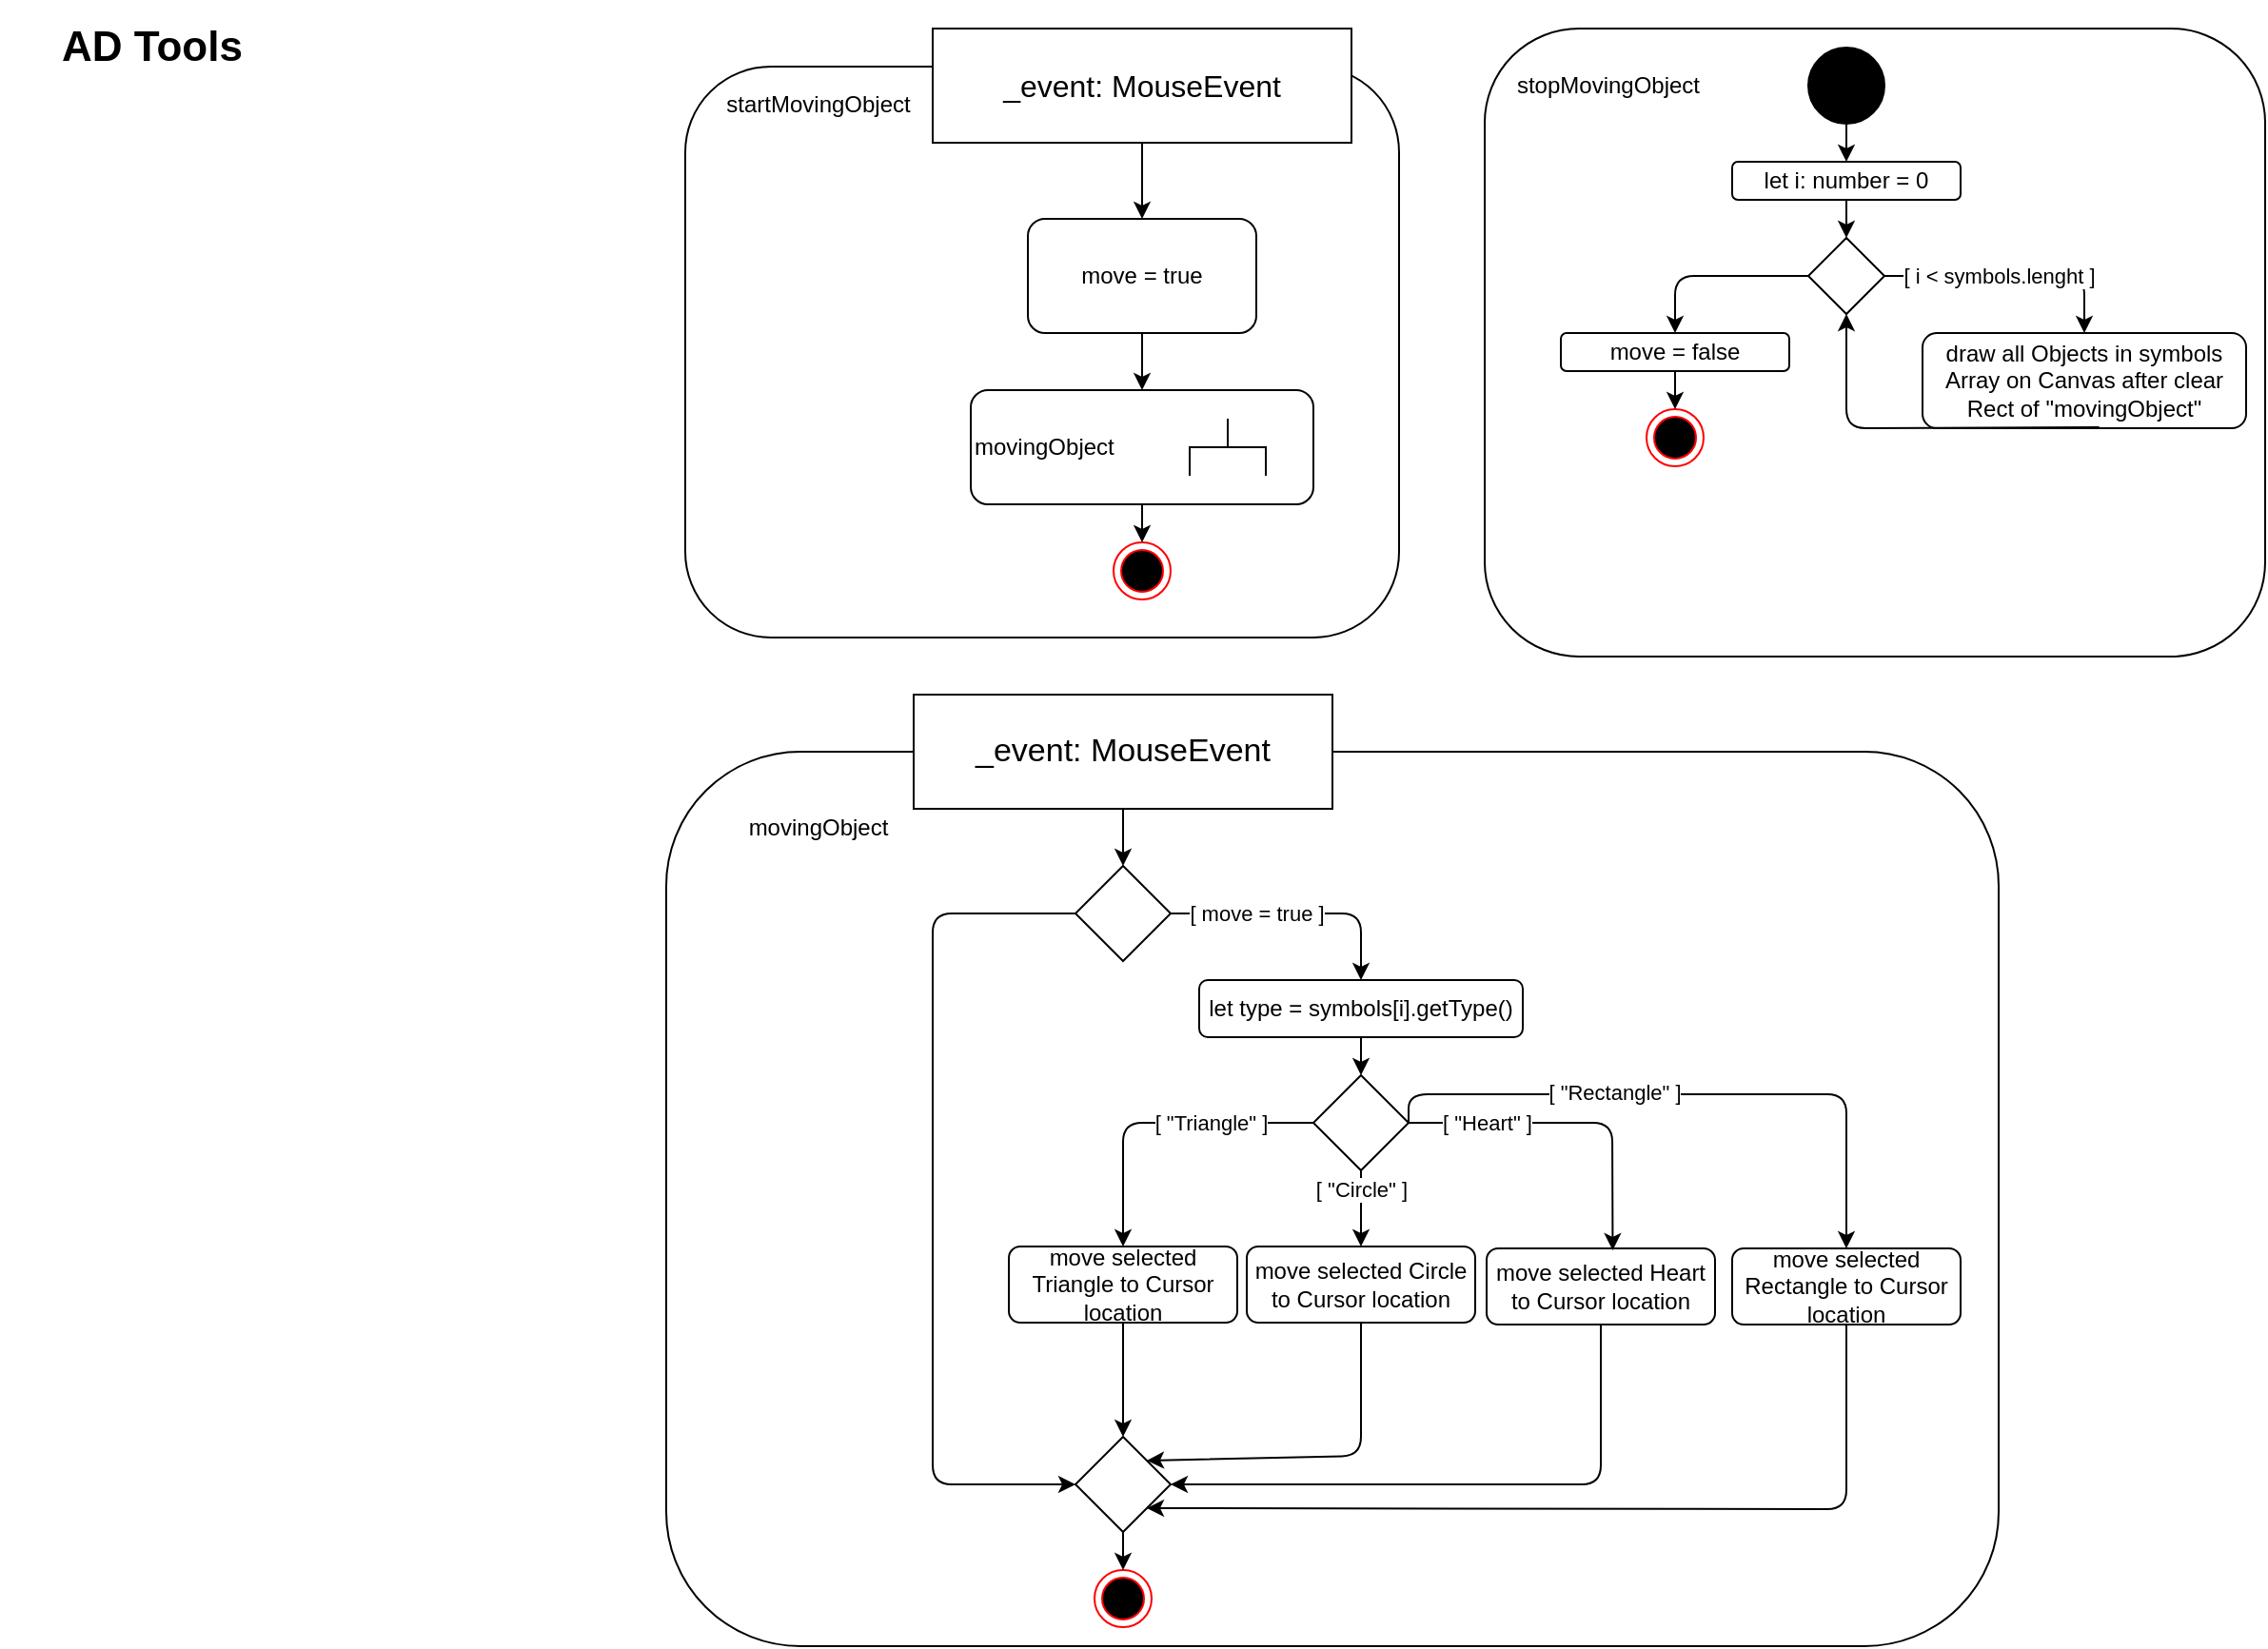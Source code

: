 <mxfile version="13.5.7" type="device"><diagram id="O4TPGD11PYBisS6uVY5E" name="Page-1"><mxGraphModel dx="2030" dy="1174" grid="1" gridSize="10" guides="1" tooltips="1" connect="1" arrows="1" fold="1" page="1" pageScale="1" pageWidth="1600" pageHeight="900" math="0" shadow="0"><root><mxCell id="0"/><mxCell id="1" parent="0"/><mxCell id="fygQl5Pk3AIFg7a2mbuU-2" value="&lt;font style=&quot;font-size: 22px&quot;&gt;&lt;b&gt;AD Tools&lt;/b&gt;&lt;/font&gt;" style="text;html=1;strokeColor=none;fillColor=none;align=center;verticalAlign=middle;whiteSpace=wrap;rounded=0;" vertex="1" parent="1"><mxGeometry x="10" y="10" width="160" height="50" as="geometry"/></mxCell><mxCell id="fygQl5Pk3AIFg7a2mbuU-3" value="" style="rounded=1;whiteSpace=wrap;html=1;fillColor=#ffffff;align=left;" vertex="1" parent="1"><mxGeometry x="370" y="45" width="375" height="300" as="geometry"/></mxCell><mxCell id="fygQl5Pk3AIFg7a2mbuU-4" value="&lt;font style=&quot;font-size: 16px&quot;&gt;_event: MouseEvent&lt;/font&gt;" style="rounded=0;whiteSpace=wrap;html=1;fillColor=#ffffff;align=center;" vertex="1" parent="1"><mxGeometry x="500" y="25" width="220" height="60" as="geometry"/></mxCell><mxCell id="fygQl5Pk3AIFg7a2mbuU-5" value="move = true" style="rounded=1;whiteSpace=wrap;html=1;fillColor=#ffffff;align=center;" vertex="1" parent="1"><mxGeometry x="550" y="125" width="120" height="60" as="geometry"/></mxCell><mxCell id="fygQl5Pk3AIFg7a2mbuU-6" value="" style="endArrow=classic;html=1;entryX=0.5;entryY=0;entryDx=0;entryDy=0;exitX=0.5;exitY=1;exitDx=0;exitDy=0;" edge="1" parent="1" source="fygQl5Pk3AIFg7a2mbuU-4" target="fygQl5Pk3AIFg7a2mbuU-5"><mxGeometry width="50" height="50" relative="1" as="geometry"><mxPoint x="800" y="235" as="sourcePoint"/><mxPoint x="850" y="185" as="targetPoint"/></mxGeometry></mxCell><mxCell id="fygQl5Pk3AIFg7a2mbuU-7" value="movingObject" style="rounded=1;whiteSpace=wrap;html=1;fillColor=#ffffff;align=left;" vertex="1" parent="1"><mxGeometry x="520" y="215" width="180" height="60" as="geometry"/></mxCell><mxCell id="fygQl5Pk3AIFg7a2mbuU-8" value="" style="html=1;shape=mxgraph.flowchart.annotation_2;align=left;labelPosition=right;fillColor=#ffffff;rotation=90;" vertex="1" parent="1"><mxGeometry x="640" y="225" width="30" height="40" as="geometry"/></mxCell><mxCell id="fygQl5Pk3AIFg7a2mbuU-9" value="" style="ellipse;html=1;shape=endState;fillColor=#000000;strokeColor=#ff0000;align=left;" vertex="1" parent="1"><mxGeometry x="595" y="295" width="30" height="30" as="geometry"/></mxCell><mxCell id="fygQl5Pk3AIFg7a2mbuU-10" value="" style="endArrow=classic;html=1;entryX=0.5;entryY=0;entryDx=0;entryDy=0;exitX=0.5;exitY=1;exitDx=0;exitDy=0;" edge="1" parent="1" source="fygQl5Pk3AIFg7a2mbuU-5" target="fygQl5Pk3AIFg7a2mbuU-7"><mxGeometry width="50" height="50" relative="1" as="geometry"><mxPoint x="870" y="135" as="sourcePoint"/><mxPoint x="920" y="85" as="targetPoint"/></mxGeometry></mxCell><mxCell id="fygQl5Pk3AIFg7a2mbuU-11" value="" style="endArrow=classic;html=1;entryX=0.5;entryY=0;entryDx=0;entryDy=0;exitX=0.5;exitY=1;exitDx=0;exitDy=0;" edge="1" parent="1" source="fygQl5Pk3AIFg7a2mbuU-7" target="fygQl5Pk3AIFg7a2mbuU-9"><mxGeometry width="50" height="50" relative="1" as="geometry"><mxPoint x="870" y="135" as="sourcePoint"/><mxPoint x="920" y="85" as="targetPoint"/></mxGeometry></mxCell><mxCell id="fygQl5Pk3AIFg7a2mbuU-12" value="startMovingObject" style="text;html=1;strokeColor=none;fillColor=none;align=center;verticalAlign=middle;whiteSpace=wrap;rounded=0;" vertex="1" parent="1"><mxGeometry x="390" y="55" width="100" height="20" as="geometry"/></mxCell><mxCell id="fygQl5Pk3AIFg7a2mbuU-13" value="" style="rounded=1;whiteSpace=wrap;html=1;fillColor=#ffffff;align=left;" vertex="1" parent="1"><mxGeometry x="790" y="25" width="410" height="330" as="geometry"/></mxCell><mxCell id="fygQl5Pk3AIFg7a2mbuU-16" value="" style="endArrow=classic;html=1;entryX=0.5;entryY=0;entryDx=0;entryDy=0;exitX=0.5;exitY=1;exitDx=0;exitDy=0;" edge="1" parent="1"><mxGeometry width="50" height="50" relative="1" as="geometry"><mxPoint x="980" y="65" as="sourcePoint"/><mxPoint x="980.0" y="95" as="targetPoint"/></mxGeometry></mxCell><mxCell id="fygQl5Pk3AIFg7a2mbuU-17" value="" style="ellipse;html=1;shape=endState;fillColor=#000000;strokeColor=#ff0000;align=left;" vertex="1" parent="1"><mxGeometry x="875" y="225" width="30" height="30" as="geometry"/></mxCell><mxCell id="fygQl5Pk3AIFg7a2mbuU-19" value="stopMovingObject" style="text;html=1;strokeColor=none;fillColor=none;align=center;verticalAlign=middle;whiteSpace=wrap;rounded=0;" vertex="1" parent="1"><mxGeometry x="800" y="45" width="110" height="20" as="geometry"/></mxCell><mxCell id="fygQl5Pk3AIFg7a2mbuU-20" value="" style="ellipse;whiteSpace=wrap;html=1;aspect=fixed;fillColor=#000000;" vertex="1" parent="1"><mxGeometry x="960" y="35" width="40" height="40" as="geometry"/></mxCell><mxCell id="fygQl5Pk3AIFg7a2mbuU-22" value="" style="rhombus;whiteSpace=wrap;html=1;" vertex="1" parent="1"><mxGeometry x="960" y="135" width="40" height="40" as="geometry"/></mxCell><mxCell id="fygQl5Pk3AIFg7a2mbuU-23" value="draw all Objects in symbols Array on Canvas after clear Rect of &quot;movingObject&quot;" style="rounded=1;whiteSpace=wrap;html=1;fillColor=#ffffff;" vertex="1" parent="1"><mxGeometry x="1020" y="185" width="170" height="50" as="geometry"/></mxCell><mxCell id="fygQl5Pk3AIFg7a2mbuU-24" value="" style="endArrow=classic;html=1;entryX=0.5;entryY=0;entryDx=0;entryDy=0;exitX=1;exitY=0.5;exitDx=0;exitDy=0;" edge="1" parent="1" source="fygQl5Pk3AIFg7a2mbuU-22" target="fygQl5Pk3AIFg7a2mbuU-23"><mxGeometry width="50" height="50" relative="1" as="geometry"><mxPoint x="890" y="325" as="sourcePoint"/><mxPoint x="940" y="275" as="targetPoint"/><Array as="points"><mxPoint x="1105" y="155"/></Array></mxGeometry></mxCell><mxCell id="fygQl5Pk3AIFg7a2mbuU-25" value="[ i &amp;lt; symbols.lenght ]" style="edgeLabel;html=1;align=center;verticalAlign=middle;resizable=0;points=[];" vertex="1" connectable="0" parent="fygQl5Pk3AIFg7a2mbuU-24"><mxGeometry x="-0.379" y="-3" relative="1" as="geometry"><mxPoint x="17.93" y="-3" as="offset"/></mxGeometry></mxCell><mxCell id="fygQl5Pk3AIFg7a2mbuU-26" value="let i: number = 0" style="rounded=1;whiteSpace=wrap;html=1;fillColor=#ffffff;" vertex="1" parent="1"><mxGeometry x="920" y="95" width="120" height="20" as="geometry"/></mxCell><mxCell id="fygQl5Pk3AIFg7a2mbuU-27" value="" style="endArrow=classic;html=1;entryX=0.5;entryY=0;entryDx=0;entryDy=0;exitX=0.5;exitY=1;exitDx=0;exitDy=0;" edge="1" parent="1" source="fygQl5Pk3AIFg7a2mbuU-26" target="fygQl5Pk3AIFg7a2mbuU-22"><mxGeometry width="50" height="50" relative="1" as="geometry"><mxPoint x="890" y="305" as="sourcePoint"/><mxPoint x="940" y="255" as="targetPoint"/></mxGeometry></mxCell><mxCell id="fygQl5Pk3AIFg7a2mbuU-28" value="" style="endArrow=classic;html=1;entryX=0.5;entryY=1;entryDx=0;entryDy=0;exitX=0.546;exitY=0.991;exitDx=0;exitDy=0;exitPerimeter=0;" edge="1" parent="1" source="fygQl5Pk3AIFg7a2mbuU-23" target="fygQl5Pk3AIFg7a2mbuU-22"><mxGeometry width="50" height="50" relative="1" as="geometry"><mxPoint x="890" y="305" as="sourcePoint"/><mxPoint x="940" y="255" as="targetPoint"/><Array as="points"><mxPoint x="980" y="235"/></Array></mxGeometry></mxCell><mxCell id="fygQl5Pk3AIFg7a2mbuU-30" value="move = false" style="rounded=1;whiteSpace=wrap;html=1;fillColor=#ffffff;" vertex="1" parent="1"><mxGeometry x="830" y="185" width="120" height="20" as="geometry"/></mxCell><mxCell id="fygQl5Pk3AIFg7a2mbuU-31" value="" style="endArrow=classic;html=1;entryX=0.5;entryY=0;entryDx=0;entryDy=0;exitX=0;exitY=0.5;exitDx=0;exitDy=0;" edge="1" parent="1" source="fygQl5Pk3AIFg7a2mbuU-22" target="fygQl5Pk3AIFg7a2mbuU-30"><mxGeometry width="50" height="50" relative="1" as="geometry"><mxPoint x="890" y="305" as="sourcePoint"/><mxPoint x="940" y="255" as="targetPoint"/><Array as="points"><mxPoint x="890" y="155"/></Array></mxGeometry></mxCell><mxCell id="fygQl5Pk3AIFg7a2mbuU-32" value="" style="endArrow=classic;html=1;entryX=0.5;entryY=0;entryDx=0;entryDy=0;exitX=0.5;exitY=1;exitDx=0;exitDy=0;" edge="1" parent="1" source="fygQl5Pk3AIFg7a2mbuU-30" target="fygQl5Pk3AIFg7a2mbuU-17"><mxGeometry width="50" height="50" relative="1" as="geometry"><mxPoint x="890" y="305" as="sourcePoint"/><mxPoint x="940" y="255" as="targetPoint"/></mxGeometry></mxCell><mxCell id="fygQl5Pk3AIFg7a2mbuU-33" value="" style="rounded=1;whiteSpace=wrap;html=1;fillColor=#ffffff;" vertex="1" parent="1"><mxGeometry x="360" y="405" width="700" height="470" as="geometry"/></mxCell><mxCell id="fygQl5Pk3AIFg7a2mbuU-34" value="movingObject" style="text;html=1;strokeColor=none;fillColor=none;align=center;verticalAlign=middle;whiteSpace=wrap;rounded=0;" vertex="1" parent="1"><mxGeometry x="390" y="435" width="100" height="20" as="geometry"/></mxCell><mxCell id="fygQl5Pk3AIFg7a2mbuU-35" value="&lt;font style=&quot;font-size: 17px&quot;&gt;_event: MouseEvent&lt;/font&gt;" style="rounded=0;whiteSpace=wrap;html=1;fillColor=#ffffff;" vertex="1" parent="1"><mxGeometry x="490" y="375" width="220" height="60" as="geometry"/></mxCell><mxCell id="fygQl5Pk3AIFg7a2mbuU-36" value="" style="rhombus;whiteSpace=wrap;html=1;fillColor=#ffffff;" vertex="1" parent="1"><mxGeometry x="575" y="465" width="50" height="50" as="geometry"/></mxCell><mxCell id="fygQl5Pk3AIFg7a2mbuU-37" value="" style="endArrow=classic;html=1;entryX=0.5;entryY=0;entryDx=0;entryDy=0;exitX=0.5;exitY=1;exitDx=0;exitDy=0;" edge="1" parent="1" source="fygQl5Pk3AIFg7a2mbuU-35" target="fygQl5Pk3AIFg7a2mbuU-36"><mxGeometry width="50" height="50" relative="1" as="geometry"><mxPoint x="330" y="825" as="sourcePoint"/><mxPoint x="380" y="775" as="targetPoint"/></mxGeometry></mxCell><mxCell id="fygQl5Pk3AIFg7a2mbuU-38" value="let type = symbols[i].getType()" style="rounded=1;whiteSpace=wrap;html=1;fillColor=#ffffff;" vertex="1" parent="1"><mxGeometry x="640" y="525" width="170" height="30" as="geometry"/></mxCell><mxCell id="fygQl5Pk3AIFg7a2mbuU-39" value="" style="endArrow=classic;html=1;entryX=0.5;entryY=0;entryDx=0;entryDy=0;exitX=1;exitY=0.5;exitDx=0;exitDy=0;" edge="1" parent="1" source="fygQl5Pk3AIFg7a2mbuU-36" target="fygQl5Pk3AIFg7a2mbuU-38"><mxGeometry width="50" height="50" relative="1" as="geometry"><mxPoint x="460" y="735" as="sourcePoint"/><mxPoint x="510" y="685" as="targetPoint"/><Array as="points"><mxPoint x="725" y="490"/></Array></mxGeometry></mxCell><mxCell id="fygQl5Pk3AIFg7a2mbuU-62" value="[ move = true ]" style="edgeLabel;html=1;align=center;verticalAlign=middle;resizable=0;points=[];" vertex="1" connectable="0" parent="fygQl5Pk3AIFg7a2mbuU-39"><mxGeometry x="-0.393" y="-2" relative="1" as="geometry"><mxPoint x="4.17" y="-2" as="offset"/></mxGeometry></mxCell><mxCell id="fygQl5Pk3AIFg7a2mbuU-40" value="" style="rhombus;whiteSpace=wrap;html=1;fillColor=#ffffff;" vertex="1" parent="1"><mxGeometry x="700" y="575" width="50" height="50" as="geometry"/></mxCell><mxCell id="fygQl5Pk3AIFg7a2mbuU-41" value="" style="endArrow=classic;html=1;entryX=0.5;entryY=0;entryDx=0;entryDy=0;exitX=0.5;exitY=1;exitDx=0;exitDy=0;" edge="1" parent="1" source="fygQl5Pk3AIFg7a2mbuU-38" target="fygQl5Pk3AIFg7a2mbuU-40"><mxGeometry width="50" height="50" relative="1" as="geometry"><mxPoint x="680" y="685" as="sourcePoint"/><mxPoint x="730" y="635" as="targetPoint"/></mxGeometry></mxCell><mxCell id="fygQl5Pk3AIFg7a2mbuU-42" value="move selected Triangle to Cursor location" style="rounded=1;whiteSpace=wrap;html=1;fillColor=#ffffff;" vertex="1" parent="1"><mxGeometry x="540" y="665" width="120" height="40" as="geometry"/></mxCell><mxCell id="fygQl5Pk3AIFg7a2mbuU-43" value="" style="endArrow=classic;html=1;entryX=0.5;entryY=0;entryDx=0;entryDy=0;exitX=0;exitY=0.5;exitDx=0;exitDy=0;" edge="1" parent="1" source="fygQl5Pk3AIFg7a2mbuU-40" target="fygQl5Pk3AIFg7a2mbuU-42"><mxGeometry width="50" height="50" relative="1" as="geometry"><mxPoint x="690" y="675" as="sourcePoint"/><mxPoint x="740" y="625" as="targetPoint"/><Array as="points"><mxPoint x="600" y="600"/></Array></mxGeometry></mxCell><mxCell id="fygQl5Pk3AIFg7a2mbuU-44" value="[ &quot;Triangle&quot; ]" style="edgeLabel;html=1;align=center;verticalAlign=middle;resizable=0;points=[];" vertex="1" connectable="0" parent="fygQl5Pk3AIFg7a2mbuU-43"><mxGeometry x="-0.43" y="1" relative="1" as="geometry"><mxPoint x="-7.24" y="-1" as="offset"/></mxGeometry></mxCell><mxCell id="fygQl5Pk3AIFg7a2mbuU-45" value="move selected Circle to Cursor location" style="rounded=1;whiteSpace=wrap;html=1;fillColor=#ffffff;" vertex="1" parent="1"><mxGeometry x="665" y="665" width="120" height="40" as="geometry"/></mxCell><mxCell id="fygQl5Pk3AIFg7a2mbuU-46" value="" style="endArrow=classic;html=1;entryX=0.5;entryY=0;entryDx=0;entryDy=0;exitX=0.5;exitY=1;exitDx=0;exitDy=0;" edge="1" parent="1" source="fygQl5Pk3AIFg7a2mbuU-40" target="fygQl5Pk3AIFg7a2mbuU-45"><mxGeometry width="50" height="50" relative="1" as="geometry"><mxPoint x="790" y="705" as="sourcePoint"/><mxPoint x="840" y="655" as="targetPoint"/></mxGeometry></mxCell><mxCell id="fygQl5Pk3AIFg7a2mbuU-47" value="[ &quot;Circle&quot; ]" style="edgeLabel;html=1;align=center;verticalAlign=middle;resizable=0;points=[];" vertex="1" connectable="0" parent="fygQl5Pk3AIFg7a2mbuU-46"><mxGeometry x="-0.522" y="-1" relative="1" as="geometry"><mxPoint x="1" y="0.34" as="offset"/></mxGeometry></mxCell><mxCell id="fygQl5Pk3AIFg7a2mbuU-48" value="move selected Heart to Cursor location" style="rounded=1;whiteSpace=wrap;html=1;fillColor=#ffffff;" vertex="1" parent="1"><mxGeometry x="791" y="666" width="120" height="40" as="geometry"/></mxCell><mxCell id="fygQl5Pk3AIFg7a2mbuU-49" value="" style="endArrow=classic;html=1;entryX=0.552;entryY=0.024;entryDx=0;entryDy=0;entryPerimeter=0;exitX=1;exitY=0.5;exitDx=0;exitDy=0;" edge="1" parent="1" source="fygQl5Pk3AIFg7a2mbuU-40" target="fygQl5Pk3AIFg7a2mbuU-48"><mxGeometry width="50" height="50" relative="1" as="geometry"><mxPoint x="790" y="705" as="sourcePoint"/><mxPoint x="840" y="655" as="targetPoint"/><Array as="points"><mxPoint x="857" y="600"/></Array></mxGeometry></mxCell><mxCell id="fygQl5Pk3AIFg7a2mbuU-50" value="[ &quot;Heart&quot; ]" style="edgeLabel;html=1;align=center;verticalAlign=middle;resizable=0;points=[];" vertex="1" connectable="0" parent="fygQl5Pk3AIFg7a2mbuU-49"><mxGeometry x="-0.607" y="1" relative="1" as="geometry"><mxPoint x="6.52" y="1" as="offset"/></mxGeometry></mxCell><mxCell id="fygQl5Pk3AIFg7a2mbuU-51" value="move selected Rectangle to Cursor location" style="rounded=1;whiteSpace=wrap;html=1;fillColor=#ffffff;" vertex="1" parent="1"><mxGeometry x="920" y="666" width="120" height="40" as="geometry"/></mxCell><mxCell id="fygQl5Pk3AIFg7a2mbuU-52" value="" style="endArrow=classic;html=1;entryX=0.5;entryY=0;entryDx=0;entryDy=0;exitX=1;exitY=0.5;exitDx=0;exitDy=0;" edge="1" parent="1" source="fygQl5Pk3AIFg7a2mbuU-40" target="fygQl5Pk3AIFg7a2mbuU-51"><mxGeometry width="50" height="50" relative="1" as="geometry"><mxPoint x="790" y="685" as="sourcePoint"/><mxPoint x="840" y="635" as="targetPoint"/><Array as="points"><mxPoint x="750" y="585"/><mxPoint x="980" y="585"/></Array></mxGeometry></mxCell><mxCell id="fygQl5Pk3AIFg7a2mbuU-53" value="[ &quot;Rectangle&quot; ]" style="edgeLabel;html=1;align=center;verticalAlign=middle;resizable=0;points=[];" vertex="1" connectable="0" parent="fygQl5Pk3AIFg7a2mbuU-52"><mxGeometry x="-0.244" y="1" relative="1" as="geometry"><mxPoint as="offset"/></mxGeometry></mxCell><mxCell id="fygQl5Pk3AIFg7a2mbuU-54" value="" style="rhombus;whiteSpace=wrap;html=1;fillColor=#ffffff;" vertex="1" parent="1"><mxGeometry x="575" y="765" width="50" height="50" as="geometry"/></mxCell><mxCell id="fygQl5Pk3AIFg7a2mbuU-55" value="" style="endArrow=classic;html=1;entryX=0.5;entryY=0;entryDx=0;entryDy=0;exitX=0.5;exitY=1;exitDx=0;exitDy=0;" edge="1" parent="1" source="fygQl5Pk3AIFg7a2mbuU-42" target="fygQl5Pk3AIFg7a2mbuU-54"><mxGeometry width="50" height="50" relative="1" as="geometry"><mxPoint x="770" y="735" as="sourcePoint"/><mxPoint x="820" y="685" as="targetPoint"/></mxGeometry></mxCell><mxCell id="fygQl5Pk3AIFg7a2mbuU-56" value="" style="endArrow=classic;html=1;entryX=1;entryY=0;entryDx=0;entryDy=0;exitX=0.5;exitY=1;exitDx=0;exitDy=0;" edge="1" parent="1" source="fygQl5Pk3AIFg7a2mbuU-45" target="fygQl5Pk3AIFg7a2mbuU-54"><mxGeometry width="50" height="50" relative="1" as="geometry"><mxPoint x="770" y="735" as="sourcePoint"/><mxPoint x="820" y="685" as="targetPoint"/><Array as="points"><mxPoint x="725" y="775"/></Array></mxGeometry></mxCell><mxCell id="fygQl5Pk3AIFg7a2mbuU-57" value="" style="endArrow=classic;html=1;entryX=1;entryY=0.5;entryDx=0;entryDy=0;exitX=0.5;exitY=1;exitDx=0;exitDy=0;" edge="1" parent="1" source="fygQl5Pk3AIFg7a2mbuU-48" target="fygQl5Pk3AIFg7a2mbuU-54"><mxGeometry width="50" height="50" relative="1" as="geometry"><mxPoint x="770" y="735" as="sourcePoint"/><mxPoint x="820" y="685" as="targetPoint"/><Array as="points"><mxPoint x="851" y="790"/></Array></mxGeometry></mxCell><mxCell id="fygQl5Pk3AIFg7a2mbuU-58" value="" style="endArrow=classic;html=1;entryX=1;entryY=1;entryDx=0;entryDy=0;exitX=0.5;exitY=1;exitDx=0;exitDy=0;" edge="1" parent="1" source="fygQl5Pk3AIFg7a2mbuU-51" target="fygQl5Pk3AIFg7a2mbuU-54"><mxGeometry width="50" height="50" relative="1" as="geometry"><mxPoint x="770" y="735" as="sourcePoint"/><mxPoint x="820" y="685" as="targetPoint"/><Array as="points"><mxPoint x="980" y="803"/></Array></mxGeometry></mxCell><mxCell id="fygQl5Pk3AIFg7a2mbuU-59" value="" style="endArrow=classic;html=1;entryX=0;entryY=0.5;entryDx=0;entryDy=0;exitX=0;exitY=0.5;exitDx=0;exitDy=0;" edge="1" parent="1" source="fygQl5Pk3AIFg7a2mbuU-36" target="fygQl5Pk3AIFg7a2mbuU-54"><mxGeometry width="50" height="50" relative="1" as="geometry"><mxPoint x="930" y="715" as="sourcePoint"/><mxPoint x="980" y="665" as="targetPoint"/><Array as="points"><mxPoint x="500" y="490"/><mxPoint x="500" y="790"/></Array></mxGeometry></mxCell><mxCell id="fygQl5Pk3AIFg7a2mbuU-60" value="" style="ellipse;html=1;shape=endState;fillColor=#000000;strokeColor=#ff0000;" vertex="1" parent="1"><mxGeometry x="585" y="835" width="30" height="30" as="geometry"/></mxCell><mxCell id="fygQl5Pk3AIFg7a2mbuU-61" value="" style="endArrow=classic;html=1;entryX=0.5;entryY=0;entryDx=0;entryDy=0;exitX=0.5;exitY=1;exitDx=0;exitDy=0;" edge="1" parent="1" source="fygQl5Pk3AIFg7a2mbuU-54" target="fygQl5Pk3AIFg7a2mbuU-60"><mxGeometry width="50" height="50" relative="1" as="geometry"><mxPoint x="780" y="745" as="sourcePoint"/><mxPoint x="830" y="695" as="targetPoint"/></mxGeometry></mxCell></root></mxGraphModel></diagram></mxfile>